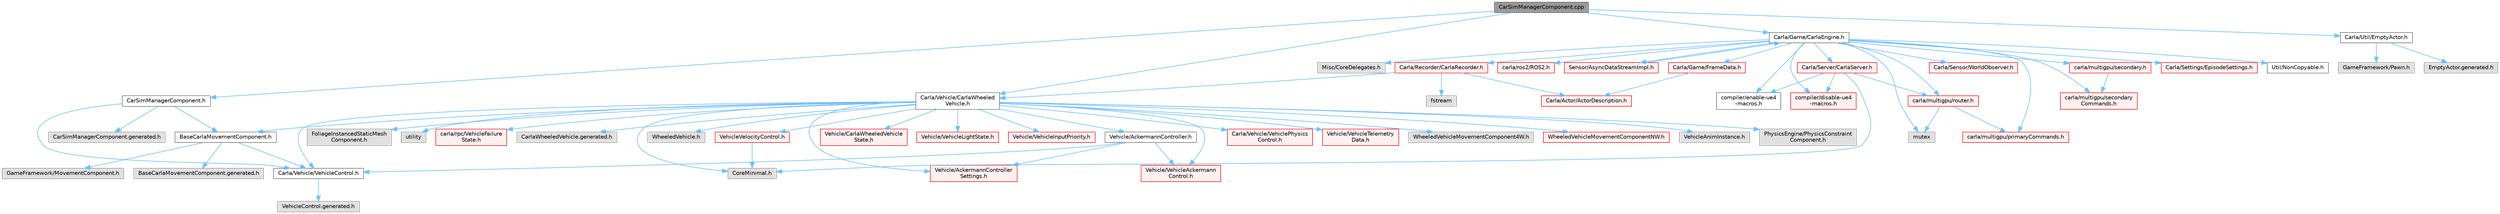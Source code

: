digraph "CarSimManagerComponent.cpp"
{
 // INTERACTIVE_SVG=YES
 // LATEX_PDF_SIZE
  bgcolor="transparent";
  edge [fontname=Helvetica,fontsize=10,labelfontname=Helvetica,labelfontsize=10];
  node [fontname=Helvetica,fontsize=10,shape=box,height=0.2,width=0.4];
  Node1 [id="Node000001",label="CarSimManagerComponent.cpp",height=0.2,width=0.4,color="gray40", fillcolor="grey60", style="filled", fontcolor="black",tooltip=" "];
  Node1 -> Node2 [id="edge1_Node000001_Node000002",color="steelblue1",style="solid",tooltip=" "];
  Node2 [id="Node000002",label="CarSimManagerComponent.h",height=0.2,width=0.4,color="grey40", fillcolor="white", style="filled",URL="$d9/d84/CarSimManagerComponent_8h.html",tooltip=" "];
  Node2 -> Node3 [id="edge2_Node000002_Node000003",color="steelblue1",style="solid",tooltip=" "];
  Node3 [id="Node000003",label="BaseCarlaMovementComponent.h",height=0.2,width=0.4,color="grey40", fillcolor="white", style="filled",URL="$d6/d10/BaseCarlaMovementComponent_8h.html",tooltip=" "];
  Node3 -> Node4 [id="edge3_Node000003_Node000004",color="steelblue1",style="solid",tooltip=" "];
  Node4 [id="Node000004",label="GameFramework/MovementComponent.h",height=0.2,width=0.4,color="grey60", fillcolor="#E0E0E0", style="filled",tooltip=" "];
  Node3 -> Node5 [id="edge4_Node000003_Node000005",color="steelblue1",style="solid",tooltip=" "];
  Node5 [id="Node000005",label="Carla/Vehicle/VehicleControl.h",height=0.2,width=0.4,color="grey40", fillcolor="white", style="filled",URL="$d4/dbd/Unreal_2CarlaUE4_2Plugins_2Carla_2Source_2Carla_2Vehicle_2VehicleControl_8h.html",tooltip=" "];
  Node5 -> Node6 [id="edge5_Node000005_Node000006",color="steelblue1",style="solid",tooltip=" "];
  Node6 [id="Node000006",label="VehicleControl.generated.h",height=0.2,width=0.4,color="grey60", fillcolor="#E0E0E0", style="filled",tooltip=" "];
  Node3 -> Node7 [id="edge6_Node000003_Node000007",color="steelblue1",style="solid",tooltip=" "];
  Node7 [id="Node000007",label="BaseCarlaMovementComponent.generated.h",height=0.2,width=0.4,color="grey60", fillcolor="#E0E0E0", style="filled",tooltip=" "];
  Node2 -> Node5 [id="edge7_Node000002_Node000005",color="steelblue1",style="solid",tooltip=" "];
  Node2 -> Node8 [id="edge8_Node000002_Node000008",color="steelblue1",style="solid",tooltip=" "];
  Node8 [id="Node000008",label="CarSimManagerComponent.generated.h",height=0.2,width=0.4,color="grey60", fillcolor="#E0E0E0", style="filled",tooltip=" "];
  Node1 -> Node9 [id="edge9_Node000001_Node000009",color="steelblue1",style="solid",tooltip=" "];
  Node9 [id="Node000009",label="Carla/Game/CarlaEngine.h",height=0.2,width=0.4,color="grey40", fillcolor="white", style="filled",URL="$d0/d11/CarlaEngine_8h.html",tooltip=" "];
  Node9 -> Node10 [id="edge10_Node000009_Node000010",color="steelblue1",style="solid",tooltip=" "];
  Node10 [id="Node000010",label="Carla/Recorder/CarlaRecorder.h",height=0.2,width=0.4,color="red", fillcolor="#FFF0F0", style="filled",URL="$d9/d6a/CarlaRecorder_8h.html",tooltip=" "];
  Node10 -> Node11 [id="edge11_Node000010_Node000011",color="steelblue1",style="solid",tooltip=" "];
  Node11 [id="Node000011",label="fstream",height=0.2,width=0.4,color="grey60", fillcolor="#E0E0E0", style="filled",tooltip=" "];
  Node10 -> Node12 [id="edge12_Node000010_Node000012",color="steelblue1",style="solid",tooltip=" "];
  Node12 [id="Node000012",label="Carla/Actor/ActorDescription.h",height=0.2,width=0.4,color="red", fillcolor="#FFF0F0", style="filled",URL="$d4/de6/Unreal_2CarlaUE4_2Plugins_2Carla_2Source_2Carla_2Actor_2ActorDescription_8h.html",tooltip=" "];
  Node10 -> Node41 [id="edge13_Node000010_Node000041",color="steelblue1",style="solid",tooltip=" "];
  Node41 [id="Node000041",label="Carla/Vehicle/CarlaWheeled\lVehicle.h",height=0.2,width=0.4,color="grey40", fillcolor="white", style="filled",URL="$d3/d00/CarlaWheeledVehicle_8h.html",tooltip=" "];
  Node41 -> Node42 [id="edge14_Node000041_Node000042",color="steelblue1",style="solid",tooltip=" "];
  Node42 [id="Node000042",label="WheeledVehicle.h",height=0.2,width=0.4,color="grey60", fillcolor="#E0E0E0", style="filled",tooltip=" "];
  Node41 -> Node43 [id="edge15_Node000041_Node000043",color="steelblue1",style="solid",tooltip=" "];
  Node43 [id="Node000043",label="Vehicle/AckermannController.h",height=0.2,width=0.4,color="grey40", fillcolor="white", style="filled",URL="$d0/d4d/AckermannController_8h.html",tooltip=" "];
  Node43 -> Node44 [id="edge16_Node000043_Node000044",color="steelblue1",style="solid",tooltip=" "];
  Node44 [id="Node000044",label="Vehicle/AckermannController\lSettings.h",height=0.2,width=0.4,color="red", fillcolor="#FFF0F0", style="filled",URL="$df/d92/Unreal_2CarlaUE4_2Plugins_2Carla_2Source_2Carla_2Vehicle_2AckermannControllerSettings_8h.html",tooltip=" "];
  Node43 -> Node46 [id="edge17_Node000043_Node000046",color="steelblue1",style="solid",tooltip=" "];
  Node46 [id="Node000046",label="Vehicle/VehicleAckermann\lControl.h",height=0.2,width=0.4,color="red", fillcolor="#FFF0F0", style="filled",URL="$d7/d1a/Unreal_2CarlaUE4_2Plugins_2Carla_2Source_2Carla_2Vehicle_2VehicleAckermannControl_8h.html",tooltip=" "];
  Node43 -> Node5 [id="edge18_Node000043_Node000005",color="steelblue1",style="solid",tooltip=" "];
  Node41 -> Node44 [id="edge19_Node000041_Node000044",color="steelblue1",style="solid",tooltip=" "];
  Node41 -> Node48 [id="edge20_Node000041_Node000048",color="steelblue1",style="solid",tooltip=" "];
  Node48 [id="Node000048",label="Vehicle/CarlaWheeledVehicle\lState.h",height=0.2,width=0.4,color="red", fillcolor="#FFF0F0", style="filled",URL="$d7/dab/CarlaWheeledVehicleState_8h.html",tooltip=" "];
  Node41 -> Node46 [id="edge21_Node000041_Node000046",color="steelblue1",style="solid",tooltip=" "];
  Node41 -> Node5 [id="edge22_Node000041_Node000005",color="steelblue1",style="solid",tooltip=" "];
  Node41 -> Node50 [id="edge23_Node000041_Node000050",color="steelblue1",style="solid",tooltip=" "];
  Node50 [id="Node000050",label="Vehicle/VehicleLightState.h",height=0.2,width=0.4,color="red", fillcolor="#FFF0F0", style="filled",URL="$d6/d6c/Unreal_2CarlaUE4_2Plugins_2Carla_2Source_2Carla_2Vehicle_2VehicleLightState_8h.html",tooltip=" "];
  Node41 -> Node52 [id="edge24_Node000041_Node000052",color="steelblue1",style="solid",tooltip=" "];
  Node52 [id="Node000052",label="Vehicle/VehicleInputPriority.h",height=0.2,width=0.4,color="red", fillcolor="#FFF0F0", style="filled",URL="$db/d8b/VehicleInputPriority_8h.html",tooltip=" "];
  Node41 -> Node28 [id="edge25_Node000041_Node000028",color="steelblue1",style="solid",tooltip=" "];
  Node28 [id="Node000028",label="Carla/Vehicle/VehiclePhysics\lControl.h",height=0.2,width=0.4,color="red", fillcolor="#FFF0F0", style="filled",URL="$d3/d90/Unreal_2CarlaUE4_2Plugins_2Carla_2Source_2Carla_2Vehicle_2VehiclePhysicsControl_8h.html",tooltip=" "];
  Node41 -> Node54 [id="edge26_Node000041_Node000054",color="steelblue1",style="solid",tooltip=" "];
  Node54 [id="Node000054",label="Vehicle/VehicleTelemetry\lData.h",height=0.2,width=0.4,color="red", fillcolor="#FFF0F0", style="filled",URL="$de/dcb/Unreal_2CarlaUE4_2Plugins_2Carla_2Source_2Carla_2Vehicle_2VehicleTelemetryData_8h.html",tooltip=" "];
  Node41 -> Node56 [id="edge27_Node000041_Node000056",color="steelblue1",style="solid",tooltip=" "];
  Node56 [id="Node000056",label="VehicleVelocityControl.h",height=0.2,width=0.4,color="red", fillcolor="#FFF0F0", style="filled",URL="$d6/df3/VehicleVelocityControl_8h.html",tooltip=" "];
  Node56 -> Node59 [id="edge28_Node000056_Node000059",color="steelblue1",style="solid",tooltip=" "];
  Node59 [id="Node000059",label="CoreMinimal.h",height=0.2,width=0.4,color="grey60", fillcolor="#E0E0E0", style="filled",tooltip=" "];
  Node41 -> Node61 [id="edge29_Node000041_Node000061",color="steelblue1",style="solid",tooltip=" "];
  Node61 [id="Node000061",label="WheeledVehicleMovementComponent4W.h",height=0.2,width=0.4,color="grey60", fillcolor="#E0E0E0", style="filled",tooltip=" "];
  Node41 -> Node62 [id="edge30_Node000041_Node000062",color="steelblue1",style="solid",tooltip=" "];
  Node62 [id="Node000062",label="WheeledVehicleMovementComponentNW.h",height=0.2,width=0.4,color="red", fillcolor="#FFF0F0", style="filled",URL="$d0/d34/WheeledVehicleMovementComponentNW_8h.html",tooltip=" "];
  Node41 -> Node66 [id="edge31_Node000041_Node000066",color="steelblue1",style="solid",tooltip=" "];
  Node66 [id="Node000066",label="VehicleAnimInstance.h",height=0.2,width=0.4,color="grey60", fillcolor="#E0E0E0", style="filled",tooltip=" "];
  Node41 -> Node67 [id="edge32_Node000041_Node000067",color="steelblue1",style="solid",tooltip=" "];
  Node67 [id="Node000067",label="PhysicsEngine/PhysicsConstraint\lComponent.h",height=0.2,width=0.4,color="grey60", fillcolor="#E0E0E0", style="filled",tooltip=" "];
  Node41 -> Node3 [id="edge33_Node000041_Node000003",color="steelblue1",style="solid",tooltip=" "];
  Node41 -> Node68 [id="edge34_Node000041_Node000068",color="steelblue1",style="solid",tooltip=" "];
  Node68 [id="Node000068",label="FoliageInstancedStaticMesh\lComponent.h",height=0.2,width=0.4,color="grey60", fillcolor="#E0E0E0", style="filled",tooltip=" "];
  Node41 -> Node59 [id="edge35_Node000041_Node000059",color="steelblue1",style="solid",tooltip=" "];
  Node41 -> Node69 [id="edge36_Node000041_Node000069",color="steelblue1",style="solid",tooltip=" "];
  Node69 [id="Node000069",label="utility",height=0.2,width=0.4,color="grey60", fillcolor="#E0E0E0", style="filled",tooltip=" "];
  Node41 -> Node70 [id="edge37_Node000041_Node000070",color="steelblue1",style="solid",tooltip=" "];
  Node70 [id="Node000070",label="carla/rpc/VehicleFailure\lState.h",height=0.2,width=0.4,color="red", fillcolor="#FFF0F0", style="filled",URL="$d6/dac/VehicleFailureState_8h.html",tooltip=" "];
  Node41 -> Node71 [id="edge38_Node000041_Node000071",color="steelblue1",style="solid",tooltip=" "];
  Node71 [id="Node000071",label="CarlaWheeledVehicle.generated.h",height=0.2,width=0.4,color="grey60", fillcolor="#E0E0E0", style="filled",tooltip=" "];
  Node9 -> Node94 [id="edge39_Node000009_Node000094",color="steelblue1",style="solid",tooltip=" "];
  Node94 [id="Node000094",label="Carla/Sensor/WorldObserver.h",height=0.2,width=0.4,color="red", fillcolor="#FFF0F0", style="filled",URL="$d8/deb/WorldObserver_8h.html",tooltip=" "];
  Node9 -> Node210 [id="edge40_Node000009_Node000210",color="steelblue1",style="solid",tooltip=" "];
  Node210 [id="Node000210",label="Carla/Server/CarlaServer.h",height=0.2,width=0.4,color="red", fillcolor="#FFF0F0", style="filled",URL="$d0/d35/CarlaServer_8h.html",tooltip=" "];
  Node210 -> Node59 [id="edge41_Node000210_Node000059",color="steelblue1",style="solid",tooltip=" "];
  Node210 -> Node14 [id="edge42_Node000210_Node000014",color="steelblue1",style="solid",tooltip=" "];
  Node14 [id="Node000014",label="compiler/disable-ue4\l-macros.h",height=0.2,width=0.4,color="red", fillcolor="#FFF0F0", style="filled",URL="$d2/d02/disable-ue4-macros_8h.html",tooltip=" "];
  Node210 -> Node232 [id="edge43_Node000210_Node000232",color="steelblue1",style="solid",tooltip=" "];
  Node232 [id="Node000232",label="carla/multigpu/router.h",height=0.2,width=0.4,color="red", fillcolor="#FFF0F0", style="filled",URL="$da/db7/router_8h.html",tooltip=" "];
  Node232 -> Node241 [id="edge44_Node000232_Node000241",color="steelblue1",style="solid",tooltip=" "];
  Node241 [id="Node000241",label="carla/multigpu/primaryCommands.h",height=0.2,width=0.4,color="red", fillcolor="#FFF0F0", style="filled",URL="$dd/dbf/primaryCommands_8h.html",tooltip=" "];
  Node232 -> Node206 [id="edge45_Node000232_Node000206",color="steelblue1",style="solid",tooltip=" "];
  Node206 [id="Node000206",label="mutex",height=0.2,width=0.4,color="grey60", fillcolor="#E0E0E0", style="filled",tooltip=" "];
  Node210 -> Node21 [id="edge46_Node000210_Node000021",color="steelblue1",style="solid",tooltip=" "];
  Node21 [id="Node000021",label="compiler/enable-ue4\l-macros.h",height=0.2,width=0.4,color="grey40", fillcolor="white", style="filled",URL="$d9/da2/enable-ue4-macros_8h.html",tooltip=" "];
  Node9 -> Node247 [id="edge47_Node000009_Node000247",color="steelblue1",style="solid",tooltip=" "];
  Node247 [id="Node000247",label="Carla/Settings/EpisodeSettings.h",height=0.2,width=0.4,color="red", fillcolor="#FFF0F0", style="filled",URL="$d8/d64/Unreal_2CarlaUE4_2Plugins_2Carla_2Source_2Carla_2Settings_2EpisodeSettings_8h.html",tooltip=" "];
  Node9 -> Node16 [id="edge48_Node000009_Node000016",color="steelblue1",style="solid",tooltip=" "];
  Node16 [id="Node000016",label="Util/NonCopyable.h",height=0.2,width=0.4,color="grey40", fillcolor="white", style="filled",URL="$d4/d57/Unreal_2CarlaUE4_2Plugins_2Carla_2Source_2Carla_2Util_2NonCopyable_8h.html",tooltip=" "];
  Node9 -> Node249 [id="edge49_Node000009_Node000249",color="steelblue1",style="solid",tooltip=" "];
  Node249 [id="Node000249",label="Carla/Game/FrameData.h",height=0.2,width=0.4,color="red", fillcolor="#FFF0F0", style="filled",URL="$d2/df1/FrameData_8h.html",tooltip=" "];
  Node249 -> Node12 [id="edge50_Node000249_Node000012",color="steelblue1",style="solid",tooltip=" "];
  Node9 -> Node311 [id="edge51_Node000009_Node000311",color="steelblue1",style="solid",tooltip=" "];
  Node311 [id="Node000311",label="Misc/CoreDelegates.h",height=0.2,width=0.4,color="grey60", fillcolor="#E0E0E0", style="filled",tooltip=" "];
  Node9 -> Node14 [id="edge52_Node000009_Node000014",color="steelblue1",style="solid",tooltip=" "];
  Node9 -> Node232 [id="edge53_Node000009_Node000232",color="steelblue1",style="solid",tooltip=" "];
  Node9 -> Node241 [id="edge54_Node000009_Node000241",color="steelblue1",style="solid",tooltip=" "];
  Node9 -> Node312 [id="edge55_Node000009_Node000312",color="steelblue1",style="solid",tooltip=" "];
  Node312 [id="Node000312",label="carla/multigpu/secondary.h",height=0.2,width=0.4,color="red", fillcolor="#FFF0F0", style="filled",URL="$de/df9/secondary_8h.html",tooltip=" "];
  Node312 -> Node313 [id="edge56_Node000312_Node000313",color="steelblue1",style="solid",tooltip=" "];
  Node313 [id="Node000313",label="carla/multigpu/secondary\lCommands.h",height=0.2,width=0.4,color="red", fillcolor="#FFF0F0", style="filled",URL="$d6/d9a/secondaryCommands_8h.html",tooltip=" "];
  Node9 -> Node313 [id="edge57_Node000009_Node000313",color="steelblue1",style="solid",tooltip=" "];
  Node9 -> Node131 [id="edge58_Node000009_Node000131",color="steelblue1",style="solid",tooltip=" "];
  Node131 [id="Node000131",label="carla/ros2/ROS2.h",height=0.2,width=0.4,color="red", fillcolor="#FFF0F0", style="filled",URL="$da/db8/ROS2_8h.html",tooltip=" "];
  Node9 -> Node21 [id="edge59_Node000009_Node000021",color="steelblue1",style="solid",tooltip=" "];
  Node9 -> Node206 [id="edge60_Node000009_Node000206",color="steelblue1",style="solid",tooltip=" "];
  Node9 -> Node314 [id="edge61_Node000009_Node000314",color="steelblue1",style="solid",tooltip=" "];
  Node314 [id="Node000314",label="Sensor/AsyncDataStreamImpl.h",height=0.2,width=0.4,color="red", fillcolor="#FFF0F0", style="filled",URL="$d0/d17/AsyncDataStreamImpl_8h.html",tooltip=" "];
  Node314 -> Node9 [id="edge62_Node000314_Node000009",color="steelblue1",style="solid",tooltip=" "];
  Node1 -> Node41 [id="edge63_Node000001_Node000041",color="steelblue1",style="solid",tooltip=" "];
  Node1 -> Node315 [id="edge64_Node000001_Node000315",color="steelblue1",style="solid",tooltip=" "];
  Node315 [id="Node000315",label="Carla/Util/EmptyActor.h",height=0.2,width=0.4,color="grey40", fillcolor="white", style="filled",URL="$d6/d36/EmptyActor_8h.html",tooltip=" "];
  Node315 -> Node316 [id="edge65_Node000315_Node000316",color="steelblue1",style="solid",tooltip=" "];
  Node316 [id="Node000316",label="GameFramework/Pawn.h",height=0.2,width=0.4,color="grey60", fillcolor="#E0E0E0", style="filled",tooltip=" "];
  Node315 -> Node317 [id="edge66_Node000315_Node000317",color="steelblue1",style="solid",tooltip=" "];
  Node317 [id="Node000317",label="EmptyActor.generated.h",height=0.2,width=0.4,color="grey60", fillcolor="#E0E0E0", style="filled",tooltip=" "];
}
